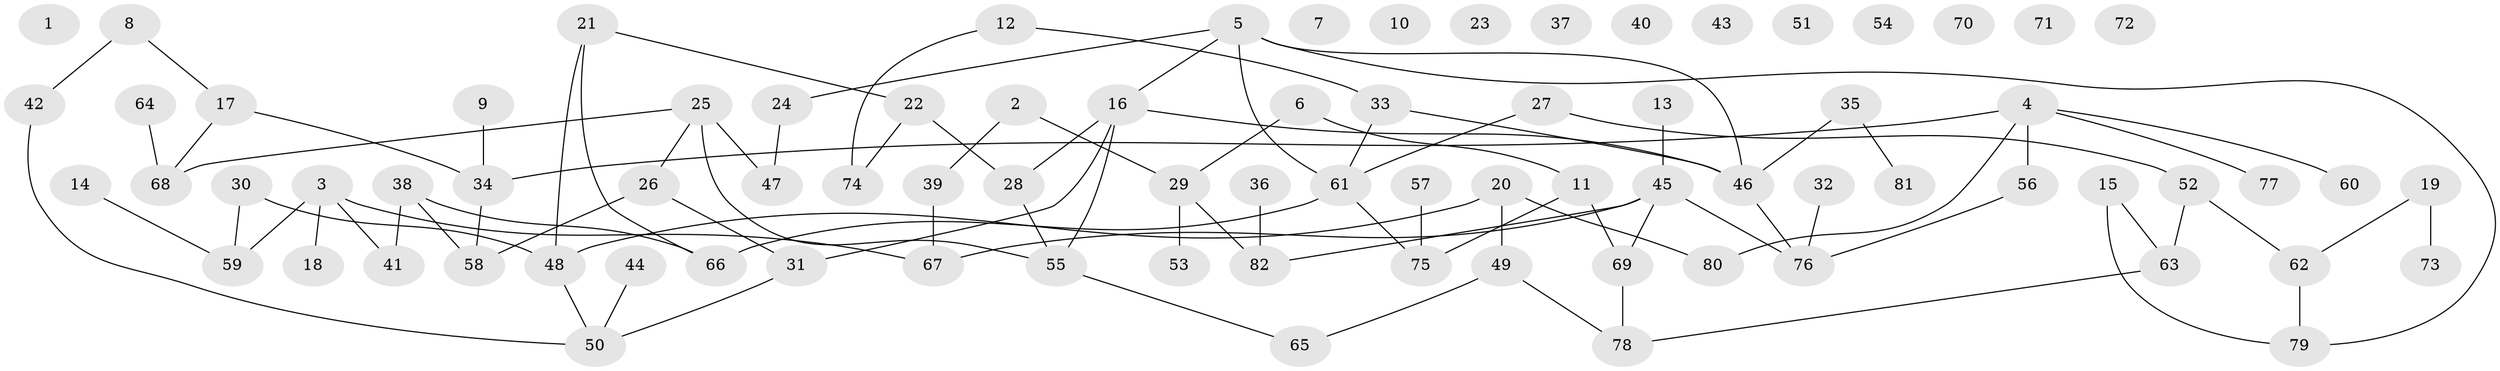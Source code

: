 // Generated by graph-tools (version 1.1) at 2025/12/03/09/25 04:12:54]
// undirected, 82 vertices, 92 edges
graph export_dot {
graph [start="1"]
  node [color=gray90,style=filled];
  1;
  2;
  3;
  4;
  5;
  6;
  7;
  8;
  9;
  10;
  11;
  12;
  13;
  14;
  15;
  16;
  17;
  18;
  19;
  20;
  21;
  22;
  23;
  24;
  25;
  26;
  27;
  28;
  29;
  30;
  31;
  32;
  33;
  34;
  35;
  36;
  37;
  38;
  39;
  40;
  41;
  42;
  43;
  44;
  45;
  46;
  47;
  48;
  49;
  50;
  51;
  52;
  53;
  54;
  55;
  56;
  57;
  58;
  59;
  60;
  61;
  62;
  63;
  64;
  65;
  66;
  67;
  68;
  69;
  70;
  71;
  72;
  73;
  74;
  75;
  76;
  77;
  78;
  79;
  80;
  81;
  82;
  2 -- 29;
  2 -- 39;
  3 -- 18;
  3 -- 41;
  3 -- 59;
  3 -- 67;
  4 -- 34;
  4 -- 56;
  4 -- 60;
  4 -- 77;
  4 -- 80;
  5 -- 16;
  5 -- 24;
  5 -- 46;
  5 -- 61;
  5 -- 79;
  6 -- 11;
  6 -- 29;
  8 -- 17;
  8 -- 42;
  9 -- 34;
  11 -- 69;
  11 -- 75;
  12 -- 33;
  12 -- 74;
  13 -- 45;
  14 -- 59;
  15 -- 63;
  15 -- 79;
  16 -- 28;
  16 -- 31;
  16 -- 46;
  16 -- 55;
  17 -- 34;
  17 -- 68;
  19 -- 62;
  19 -- 73;
  20 -- 48;
  20 -- 49;
  20 -- 80;
  21 -- 22;
  21 -- 48;
  21 -- 66;
  22 -- 28;
  22 -- 74;
  24 -- 47;
  25 -- 26;
  25 -- 47;
  25 -- 55;
  25 -- 68;
  26 -- 31;
  26 -- 58;
  27 -- 52;
  27 -- 61;
  28 -- 55;
  29 -- 53;
  29 -- 82;
  30 -- 48;
  30 -- 59;
  31 -- 50;
  32 -- 76;
  33 -- 46;
  33 -- 61;
  34 -- 58;
  35 -- 46;
  35 -- 81;
  36 -- 82;
  38 -- 41;
  38 -- 58;
  38 -- 66;
  39 -- 67;
  42 -- 50;
  44 -- 50;
  45 -- 67;
  45 -- 69;
  45 -- 76;
  45 -- 82;
  46 -- 76;
  48 -- 50;
  49 -- 65;
  49 -- 78;
  52 -- 62;
  52 -- 63;
  55 -- 65;
  56 -- 76;
  57 -- 75;
  61 -- 66;
  61 -- 75;
  62 -- 79;
  63 -- 78;
  64 -- 68;
  69 -- 78;
}
